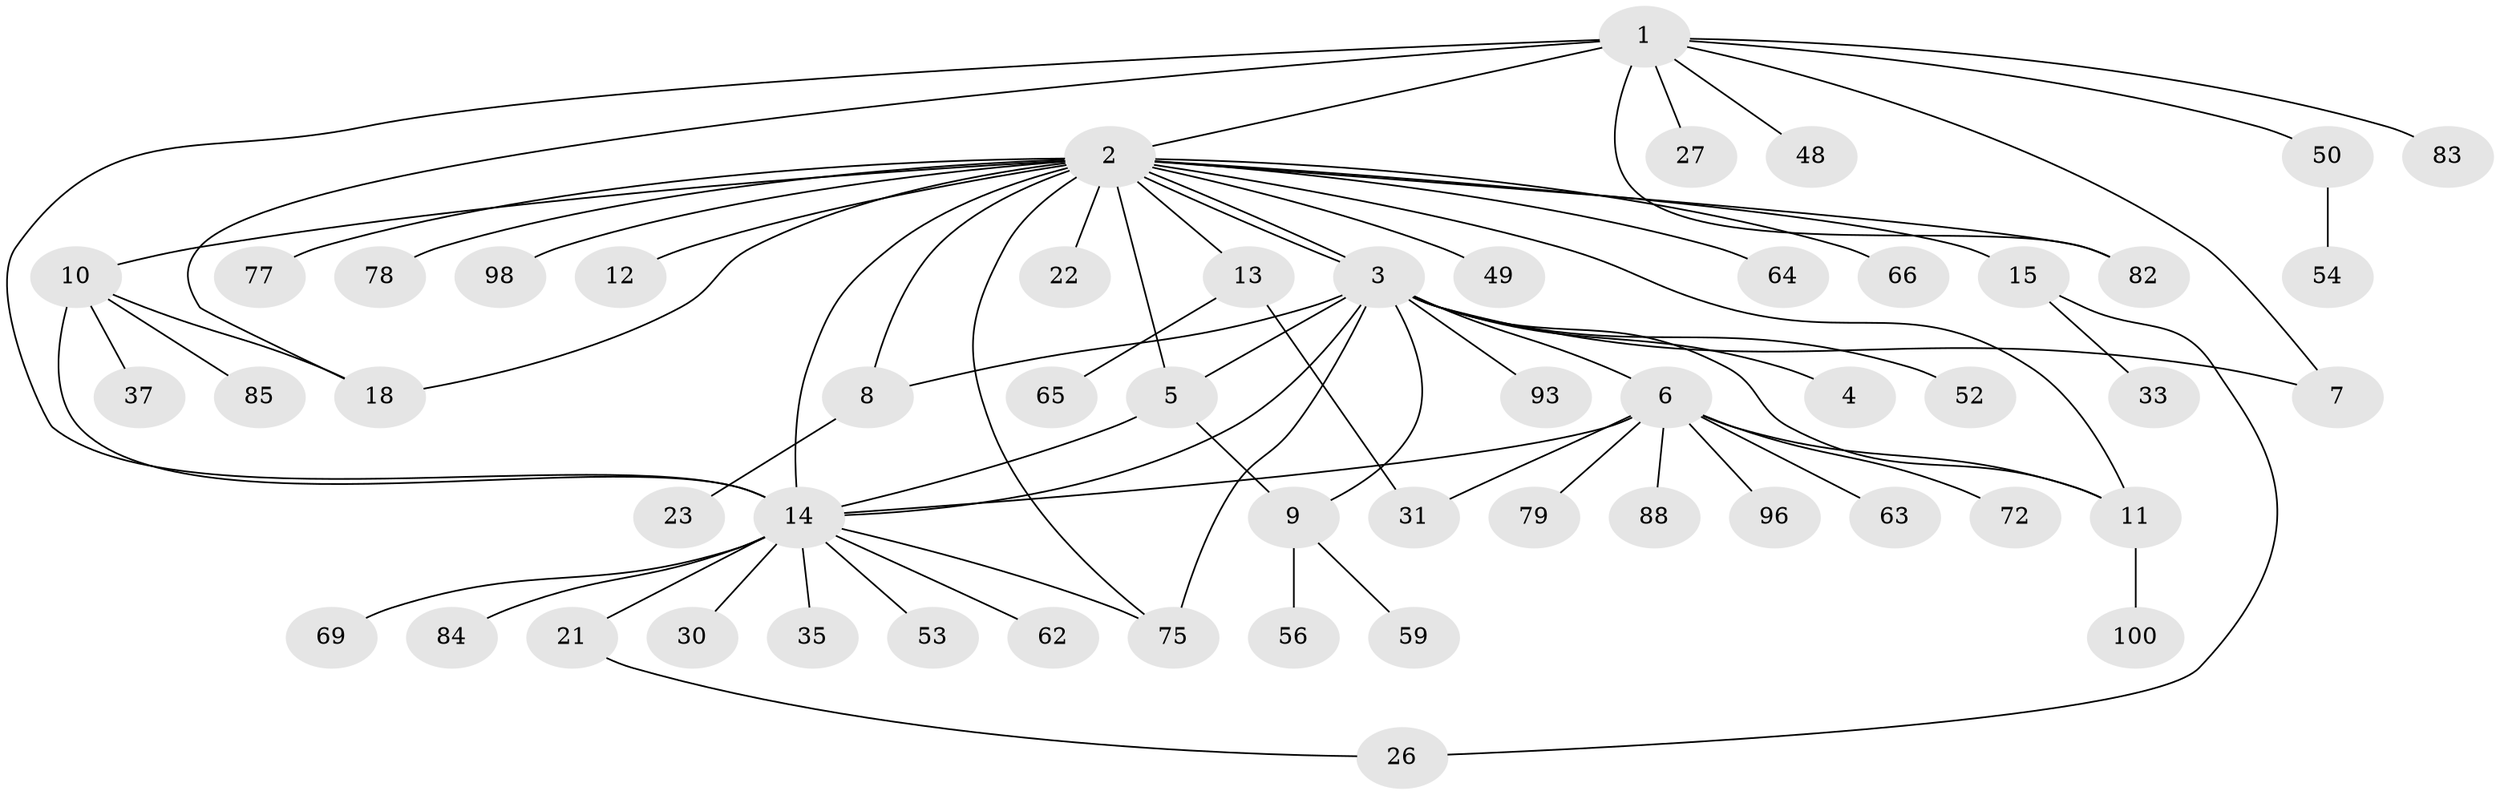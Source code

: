 // original degree distribution, {10: 0.01834862385321101, 20: 0.009174311926605505, 17: 0.009174311926605505, 1: 0.5229357798165137, 7: 0.01834862385321101, 2: 0.2018348623853211, 4: 0.045871559633027525, 5: 0.05504587155963303, 3: 0.10091743119266056, 16: 0.009174311926605505, 11: 0.009174311926605505}
// Generated by graph-tools (version 1.1) at 2025/14/03/09/25 04:14:34]
// undirected, 54 vertices, 72 edges
graph export_dot {
graph [start="1"]
  node [color=gray90,style=filled];
  1;
  2 [super="+19+90+101"];
  3 [super="+68+41+25+40+17+70+20+51"];
  4;
  5 [super="+24+67+55+29"];
  6;
  7;
  8 [super="+57"];
  9;
  10;
  11;
  12;
  13;
  14 [super="+16"];
  15;
  18;
  21 [super="+107+80+94+99+36+34"];
  22;
  23;
  26;
  27;
  30;
  31;
  33;
  35;
  37 [super="+45"];
  48;
  49;
  50;
  52;
  53 [super="+76"];
  54;
  56;
  59 [super="+60+61"];
  62;
  63;
  64;
  65;
  66;
  69;
  72;
  75 [super="+106"];
  77;
  78;
  79;
  82;
  83;
  84;
  85;
  88;
  93;
  96;
  98;
  100;
  1 -- 2 [weight=2];
  1 -- 7;
  1 -- 14;
  1 -- 18;
  1 -- 27;
  1 -- 48;
  1 -- 50;
  1 -- 82;
  1 -- 83;
  2 -- 3 [weight=2];
  2 -- 3;
  2 -- 8 [weight=2];
  2 -- 10;
  2 -- 12;
  2 -- 13;
  2 -- 15;
  2 -- 64 [weight=2];
  2 -- 66;
  2 -- 75;
  2 -- 77;
  2 -- 78;
  2 -- 82;
  2 -- 98;
  2 -- 14 [weight=5];
  2 -- 5;
  2 -- 11 [weight=2];
  2 -- 49;
  2 -- 18;
  2 -- 22;
  3 -- 4;
  3 -- 5;
  3 -- 6 [weight=2];
  3 -- 7;
  3 -- 8;
  3 -- 9 [weight=2];
  3 -- 11;
  3 -- 52;
  3 -- 93;
  3 -- 14 [weight=4];
  3 -- 75;
  5 -- 9;
  5 -- 14;
  6 -- 11;
  6 -- 31;
  6 -- 63;
  6 -- 72;
  6 -- 79;
  6 -- 88;
  6 -- 96;
  6 -- 14;
  8 -- 23;
  9 -- 56;
  9 -- 59;
  10 -- 18;
  10 -- 37;
  10 -- 85;
  10 -- 14;
  11 -- 100;
  13 -- 31;
  13 -- 65;
  14 -- 30;
  14 -- 35;
  14 -- 69;
  14 -- 75;
  14 -- 84;
  14 -- 53;
  14 -- 21;
  14 -- 62;
  15 -- 26;
  15 -- 33;
  21 -- 26;
  50 -- 54;
}
